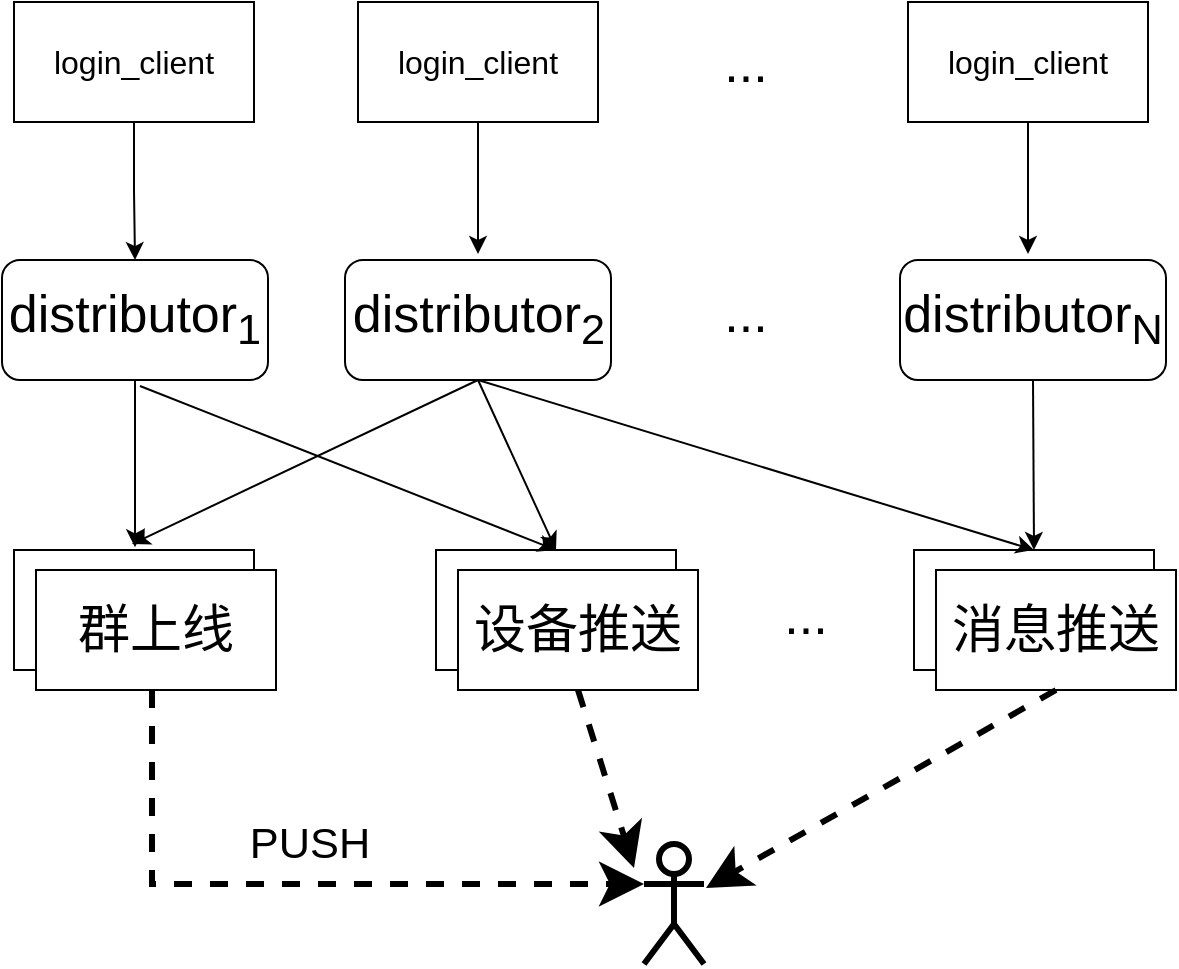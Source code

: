 <mxfile version="20.0.3" type="github">
  <diagram id="Xyqh0LnNfVNg9xyZQuoB" name="Page-1">
    <mxGraphModel dx="1209" dy="679" grid="0" gridSize="10" guides="1" tooltips="1" connect="1" arrows="1" fold="1" page="1" pageScale="1" pageWidth="827" pageHeight="1169" math="0" shadow="0">
      <root>
        <mxCell id="0" />
        <mxCell id="1" parent="0" />
        <mxCell id="ICslLXp2E4mLTfAUqiu3-18" style="edgeStyle=orthogonalEdgeStyle;rounded=0;orthogonalLoop=1;jettySize=auto;html=1;entryX=0.5;entryY=0;entryDx=0;entryDy=0;fontSize=26;" edge="1" parent="1" source="ICslLXp2E4mLTfAUqiu3-1" target="ICslLXp2E4mLTfAUqiu3-14">
          <mxGeometry relative="1" as="geometry" />
        </mxCell>
        <mxCell id="ICslLXp2E4mLTfAUqiu3-1" value="&lt;p style=&quot;line-height: 1.2;&quot;&gt;&lt;font style=&quot;font-size: 16px;&quot;&gt;login_client&lt;/font&gt;&lt;/p&gt;" style="rounded=0;whiteSpace=wrap;html=1;" vertex="1" parent="1">
          <mxGeometry x="125" y="250" width="120" height="60" as="geometry" />
        </mxCell>
        <mxCell id="ICslLXp2E4mLTfAUqiu3-19" style="edgeStyle=orthogonalEdgeStyle;rounded=0;orthogonalLoop=1;jettySize=auto;html=1;fontSize=26;" edge="1" parent="1" source="ICslLXp2E4mLTfAUqiu3-4">
          <mxGeometry relative="1" as="geometry">
            <mxPoint x="357" y="376" as="targetPoint" />
          </mxGeometry>
        </mxCell>
        <mxCell id="ICslLXp2E4mLTfAUqiu3-4" value="&lt;p style=&quot;line-height: 1.2;&quot;&gt;&lt;font style=&quot;font-size: 16px;&quot;&gt;login_client&lt;/font&gt;&lt;/p&gt;" style="rounded=0;whiteSpace=wrap;html=1;" vertex="1" parent="1">
          <mxGeometry x="297" y="250" width="120" height="60" as="geometry" />
        </mxCell>
        <mxCell id="ICslLXp2E4mLTfAUqiu3-20" style="edgeStyle=orthogonalEdgeStyle;rounded=0;orthogonalLoop=1;jettySize=auto;html=1;fontSize=26;" edge="1" parent="1" source="ICslLXp2E4mLTfAUqiu3-5">
          <mxGeometry relative="1" as="geometry">
            <mxPoint x="632" y="376" as="targetPoint" />
          </mxGeometry>
        </mxCell>
        <mxCell id="ICslLXp2E4mLTfAUqiu3-5" value="&lt;p style=&quot;line-height: 1.2;&quot;&gt;&lt;font style=&quot;font-size: 16px;&quot;&gt;login_client&lt;/font&gt;&lt;/p&gt;" style="rounded=0;whiteSpace=wrap;html=1;" vertex="1" parent="1">
          <mxGeometry x="572" y="250" width="120" height="60" as="geometry" />
        </mxCell>
        <mxCell id="ICslLXp2E4mLTfAUqiu3-6" value="&lt;font style=&quot;line-height: 2; font-size: 26px;&quot;&gt;...&lt;/font&gt;" style="rounded=0;whiteSpace=wrap;html=1;fontSize=16;strokeColor=#FFFFFF;" vertex="1" parent="1">
          <mxGeometry x="431" y="250" width="120" height="60" as="geometry" />
        </mxCell>
        <mxCell id="ICslLXp2E4mLTfAUqiu3-12" value="" style="shape=umlActor;verticalLabelPosition=bottom;verticalAlign=top;html=1;outlineConnect=0;fontSize=26;strokeColor=#000000;strokeWidth=3;" vertex="1" parent="1">
          <mxGeometry x="440" y="671" width="30" height="60" as="geometry" />
        </mxCell>
        <mxCell id="ICslLXp2E4mLTfAUqiu3-30" style="edgeStyle=orthogonalEdgeStyle;rounded=0;orthogonalLoop=1;jettySize=auto;html=1;fontSize=26;" edge="1" parent="1" source="ICslLXp2E4mLTfAUqiu3-14">
          <mxGeometry relative="1" as="geometry">
            <mxPoint x="185.5" y="522.667" as="targetPoint" />
          </mxGeometry>
        </mxCell>
        <mxCell id="ICslLXp2E4mLTfAUqiu3-14" value="distributor&lt;sub&gt;1&lt;/sub&gt;" style="rounded=1;whiteSpace=wrap;html=1;fontSize=26;strokeColor=#000000;strokeWidth=1;" vertex="1" parent="1">
          <mxGeometry x="119" y="379" width="133" height="60" as="geometry" />
        </mxCell>
        <mxCell id="ICslLXp2E4mLTfAUqiu3-17" value="..." style="text;html=1;strokeColor=none;fillColor=none;align=center;verticalAlign=middle;whiteSpace=wrap;rounded=0;fontSize=26;" vertex="1" parent="1">
          <mxGeometry x="461" y="391" width="60" height="30" as="geometry" />
        </mxCell>
        <mxCell id="ICslLXp2E4mLTfAUqiu3-22" value="distributor&lt;sub&gt;2&lt;/sub&gt;" style="rounded=1;whiteSpace=wrap;html=1;fontSize=26;strokeColor=#000000;strokeWidth=1;" vertex="1" parent="1">
          <mxGeometry x="290.5" y="379" width="133" height="60" as="geometry" />
        </mxCell>
        <mxCell id="ICslLXp2E4mLTfAUqiu3-23" value="distributor&lt;sub&gt;N&lt;/sub&gt;" style="rounded=1;whiteSpace=wrap;html=1;fontSize=26;strokeColor=#000000;strokeWidth=1;" vertex="1" parent="1">
          <mxGeometry x="568" y="379" width="133" height="60" as="geometry" />
        </mxCell>
        <mxCell id="ICslLXp2E4mLTfAUqiu3-24" value="" style="rounded=0;whiteSpace=wrap;html=1;fontSize=26;strokeColor=#000000;strokeWidth=1;" vertex="1" parent="1">
          <mxGeometry x="125" y="524" width="120" height="60" as="geometry" />
        </mxCell>
        <mxCell id="ICslLXp2E4mLTfAUqiu3-40" style="edgeStyle=orthogonalEdgeStyle;rounded=0;orthogonalLoop=1;jettySize=auto;html=1;entryX=0;entryY=0.333;entryDx=0;entryDy=0;entryPerimeter=0;fontSize=26;dashed=1;endSize=13;targetPerimeterSpacing=1;strokeWidth=3;" edge="1" parent="1" source="ICslLXp2E4mLTfAUqiu3-25" target="ICslLXp2E4mLTfAUqiu3-12">
          <mxGeometry relative="1" as="geometry">
            <Array as="points">
              <mxPoint x="194" y="691" />
            </Array>
          </mxGeometry>
        </mxCell>
        <mxCell id="ICslLXp2E4mLTfAUqiu3-25" value="群上线" style="rounded=0;whiteSpace=wrap;html=1;fontSize=26;strokeColor=#000000;strokeWidth=1;" vertex="1" parent="1">
          <mxGeometry x="136" y="534" width="120" height="60" as="geometry" />
        </mxCell>
        <mxCell id="ICslLXp2E4mLTfAUqiu3-26" value="" style="rounded=0;whiteSpace=wrap;html=1;fontSize=26;strokeColor=#000000;strokeWidth=1;" vertex="1" parent="1">
          <mxGeometry x="336" y="524" width="120" height="60" as="geometry" />
        </mxCell>
        <mxCell id="ICslLXp2E4mLTfAUqiu3-27" value="设备推送" style="rounded=0;whiteSpace=wrap;html=1;fontSize=26;strokeColor=#000000;strokeWidth=1;" vertex="1" parent="1">
          <mxGeometry x="347" y="534" width="120" height="60" as="geometry" />
        </mxCell>
        <mxCell id="ICslLXp2E4mLTfAUqiu3-28" value="" style="rounded=0;whiteSpace=wrap;html=1;fontSize=26;strokeColor=#000000;strokeWidth=1;" vertex="1" parent="1">
          <mxGeometry x="575" y="524" width="120" height="60" as="geometry" />
        </mxCell>
        <mxCell id="ICslLXp2E4mLTfAUqiu3-29" value="消息推送" style="rounded=0;whiteSpace=wrap;html=1;fontSize=26;strokeColor=#000000;strokeWidth=1;" vertex="1" parent="1">
          <mxGeometry x="586" y="534" width="120" height="60" as="geometry" />
        </mxCell>
        <mxCell id="ICslLXp2E4mLTfAUqiu3-32" value="" style="endArrow=classic;html=1;rounded=0;fontSize=26;entryX=0.5;entryY=0;entryDx=0;entryDy=0;" edge="1" parent="1" target="ICslLXp2E4mLTfAUqiu3-26">
          <mxGeometry width="50" height="50" relative="1" as="geometry">
            <mxPoint x="188" y="442" as="sourcePoint" />
            <mxPoint x="437" y="390" as="targetPoint" />
          </mxGeometry>
        </mxCell>
        <mxCell id="ICslLXp2E4mLTfAUqiu3-34" value="" style="endArrow=classic;html=1;rounded=0;fontSize=26;exitX=0.5;exitY=1;exitDx=0;exitDy=0;" edge="1" parent="1" source="ICslLXp2E4mLTfAUqiu3-22">
          <mxGeometry width="50" height="50" relative="1" as="geometry">
            <mxPoint x="309" y="512" as="sourcePoint" />
            <mxPoint x="184" y="521" as="targetPoint" />
          </mxGeometry>
        </mxCell>
        <mxCell id="ICslLXp2E4mLTfAUqiu3-36" value="" style="endArrow=classic;html=1;rounded=0;fontSize=26;entryX=0.5;entryY=0;entryDx=0;entryDy=0;exitX=0.5;exitY=1;exitDx=0;exitDy=0;" edge="1" parent="1" source="ICslLXp2E4mLTfAUqiu3-22" target="ICslLXp2E4mLTfAUqiu3-26">
          <mxGeometry width="50" height="50" relative="1" as="geometry">
            <mxPoint x="357" y="440" as="sourcePoint" />
            <mxPoint x="468" y="456" as="targetPoint" />
          </mxGeometry>
        </mxCell>
        <mxCell id="ICslLXp2E4mLTfAUqiu3-38" value="" style="endArrow=classic;html=1;rounded=0;fontSize=26;entryX=0.5;entryY=0;entryDx=0;entryDy=0;exitX=0.5;exitY=1;exitDx=0;exitDy=0;" edge="1" parent="1" source="ICslLXp2E4mLTfAUqiu3-22" target="ICslLXp2E4mLTfAUqiu3-28">
          <mxGeometry width="50" height="50" relative="1" as="geometry">
            <mxPoint x="356" y="441" as="sourcePoint" />
            <mxPoint x="194" y="531" as="targetPoint" />
          </mxGeometry>
        </mxCell>
        <mxCell id="ICslLXp2E4mLTfAUqiu3-39" value="" style="endArrow=classic;html=1;rounded=0;fontSize=26;exitX=0.5;exitY=1;exitDx=0;exitDy=0;entryX=0.5;entryY=0;entryDx=0;entryDy=0;" edge="1" parent="1" source="ICslLXp2E4mLTfAUqiu3-23" target="ICslLXp2E4mLTfAUqiu3-28">
          <mxGeometry width="50" height="50" relative="1" as="geometry">
            <mxPoint x="340" y="441" as="sourcePoint" />
            <mxPoint x="390" y="391" as="targetPoint" />
          </mxGeometry>
        </mxCell>
        <mxCell id="ICslLXp2E4mLTfAUqiu3-42" value="&lt;span style=&quot;font-size: 21.667px;&quot;&gt;PUSH&lt;/span&gt;" style="text;html=1;strokeColor=none;fillColor=none;align=center;verticalAlign=middle;whiteSpace=wrap;rounded=0;fontSize=26;" vertex="1" parent="1">
          <mxGeometry x="243" y="654" width="60" height="30" as="geometry" />
        </mxCell>
        <mxCell id="ICslLXp2E4mLTfAUqiu3-43" value="" style="endArrow=classic;html=1;rounded=0;dashed=1;fontSize=26;endSize=13;targetPerimeterSpacing=1;strokeWidth=3;exitX=0.5;exitY=1;exitDx=0;exitDy=0;" edge="1" parent="1" source="ICslLXp2E4mLTfAUqiu3-27">
          <mxGeometry width="50" height="50" relative="1" as="geometry">
            <mxPoint x="340" y="441" as="sourcePoint" />
            <mxPoint x="435" y="683" as="targetPoint" />
          </mxGeometry>
        </mxCell>
        <mxCell id="ICslLXp2E4mLTfAUqiu3-44" value="..." style="text;html=1;strokeColor=none;fillColor=none;align=center;verticalAlign=middle;whiteSpace=wrap;rounded=0;fontSize=26;" vertex="1" parent="1">
          <mxGeometry x="491" y="542" width="60" height="30" as="geometry" />
        </mxCell>
        <mxCell id="ICslLXp2E4mLTfAUqiu3-45" value="" style="endArrow=classic;html=1;rounded=0;dashed=1;fontSize=26;endSize=13;targetPerimeterSpacing=1;strokeWidth=3;exitX=0.5;exitY=1;exitDx=0;exitDy=0;" edge="1" parent="1" source="ICslLXp2E4mLTfAUqiu3-29">
          <mxGeometry width="50" height="50" relative="1" as="geometry">
            <mxPoint x="417" y="604" as="sourcePoint" />
            <mxPoint x="471" y="693" as="targetPoint" />
          </mxGeometry>
        </mxCell>
      </root>
    </mxGraphModel>
  </diagram>
</mxfile>
